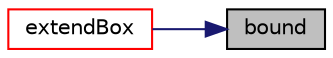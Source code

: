 digraph "bound"
{
 // LATEX_PDF_SIZE
  edge [fontname="Helvetica",fontsize="10",labelfontname="Helvetica",labelfontsize="10"];
  node [fontname="Helvetica",fontsize="10",shape=record];
  rankdir="RL";
  Node1 [label="bound",height=0.2,width=0.4,color="black", fillcolor="grey75", style="filled", fontcolor="black",tooltip=" "];
  Node1 -> Node2 [dir="back",color="midnightblue",fontsize="10",style="solid",fontname="Helvetica"];
  Node2 [label="extendBox",height=0.2,width=0.4,color="red", fillcolor="white", style="filled",URL="$classpFlow_1_1cells.html#a989eee28d3bba158140e994c9cf6ccf7",tooltip=" "];
}
